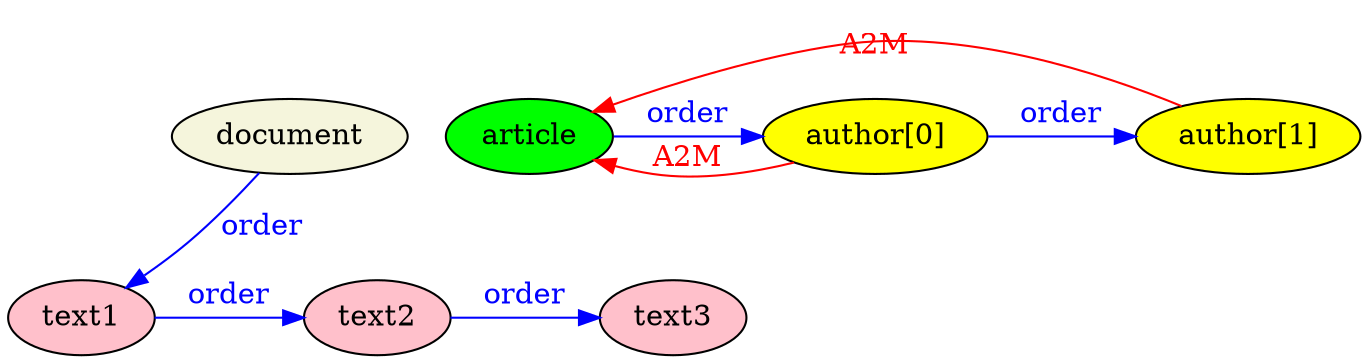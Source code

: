 /*
[sonneteer [id}ozymandias{id]}[meta [author}Percy Bysshe Shelley{author] [title}Ozymandias{title]]
[sonnet} ... {sonnet]{sonneteer]
*/
digraph G {
	{rank=same document article author1[style=filled, fillcolor=yellow, label="author[0]"] author2[style=filled, fillcolor=yellow, label="author[1]"]}
	document[style=filled, fillcolor=beige]
	document -> { rank=same text1[style=filled, fillcolor=pink] text2[style=filled, fillcolor=pink] text3[style=filled, fillcolor=pink]} [style=invis]
	{ edge [minlen=2, label=order, fontcolor=blue, color=blue]; text1 -> text2 -> text3}
	{ edge [color=blue, fontcolor=blue, label=order]; document -> text1 } 
	article[style=filled, fillcolor=green]
	{ edge [dir=back, minlen=2, label=A2M, color=red, fontcolor=red]; article -> author1; article -> author2; }
	{ edge [minlen=2, label=order, color=blue, fontcolor=blue] article -> author1 -> author2; }
}